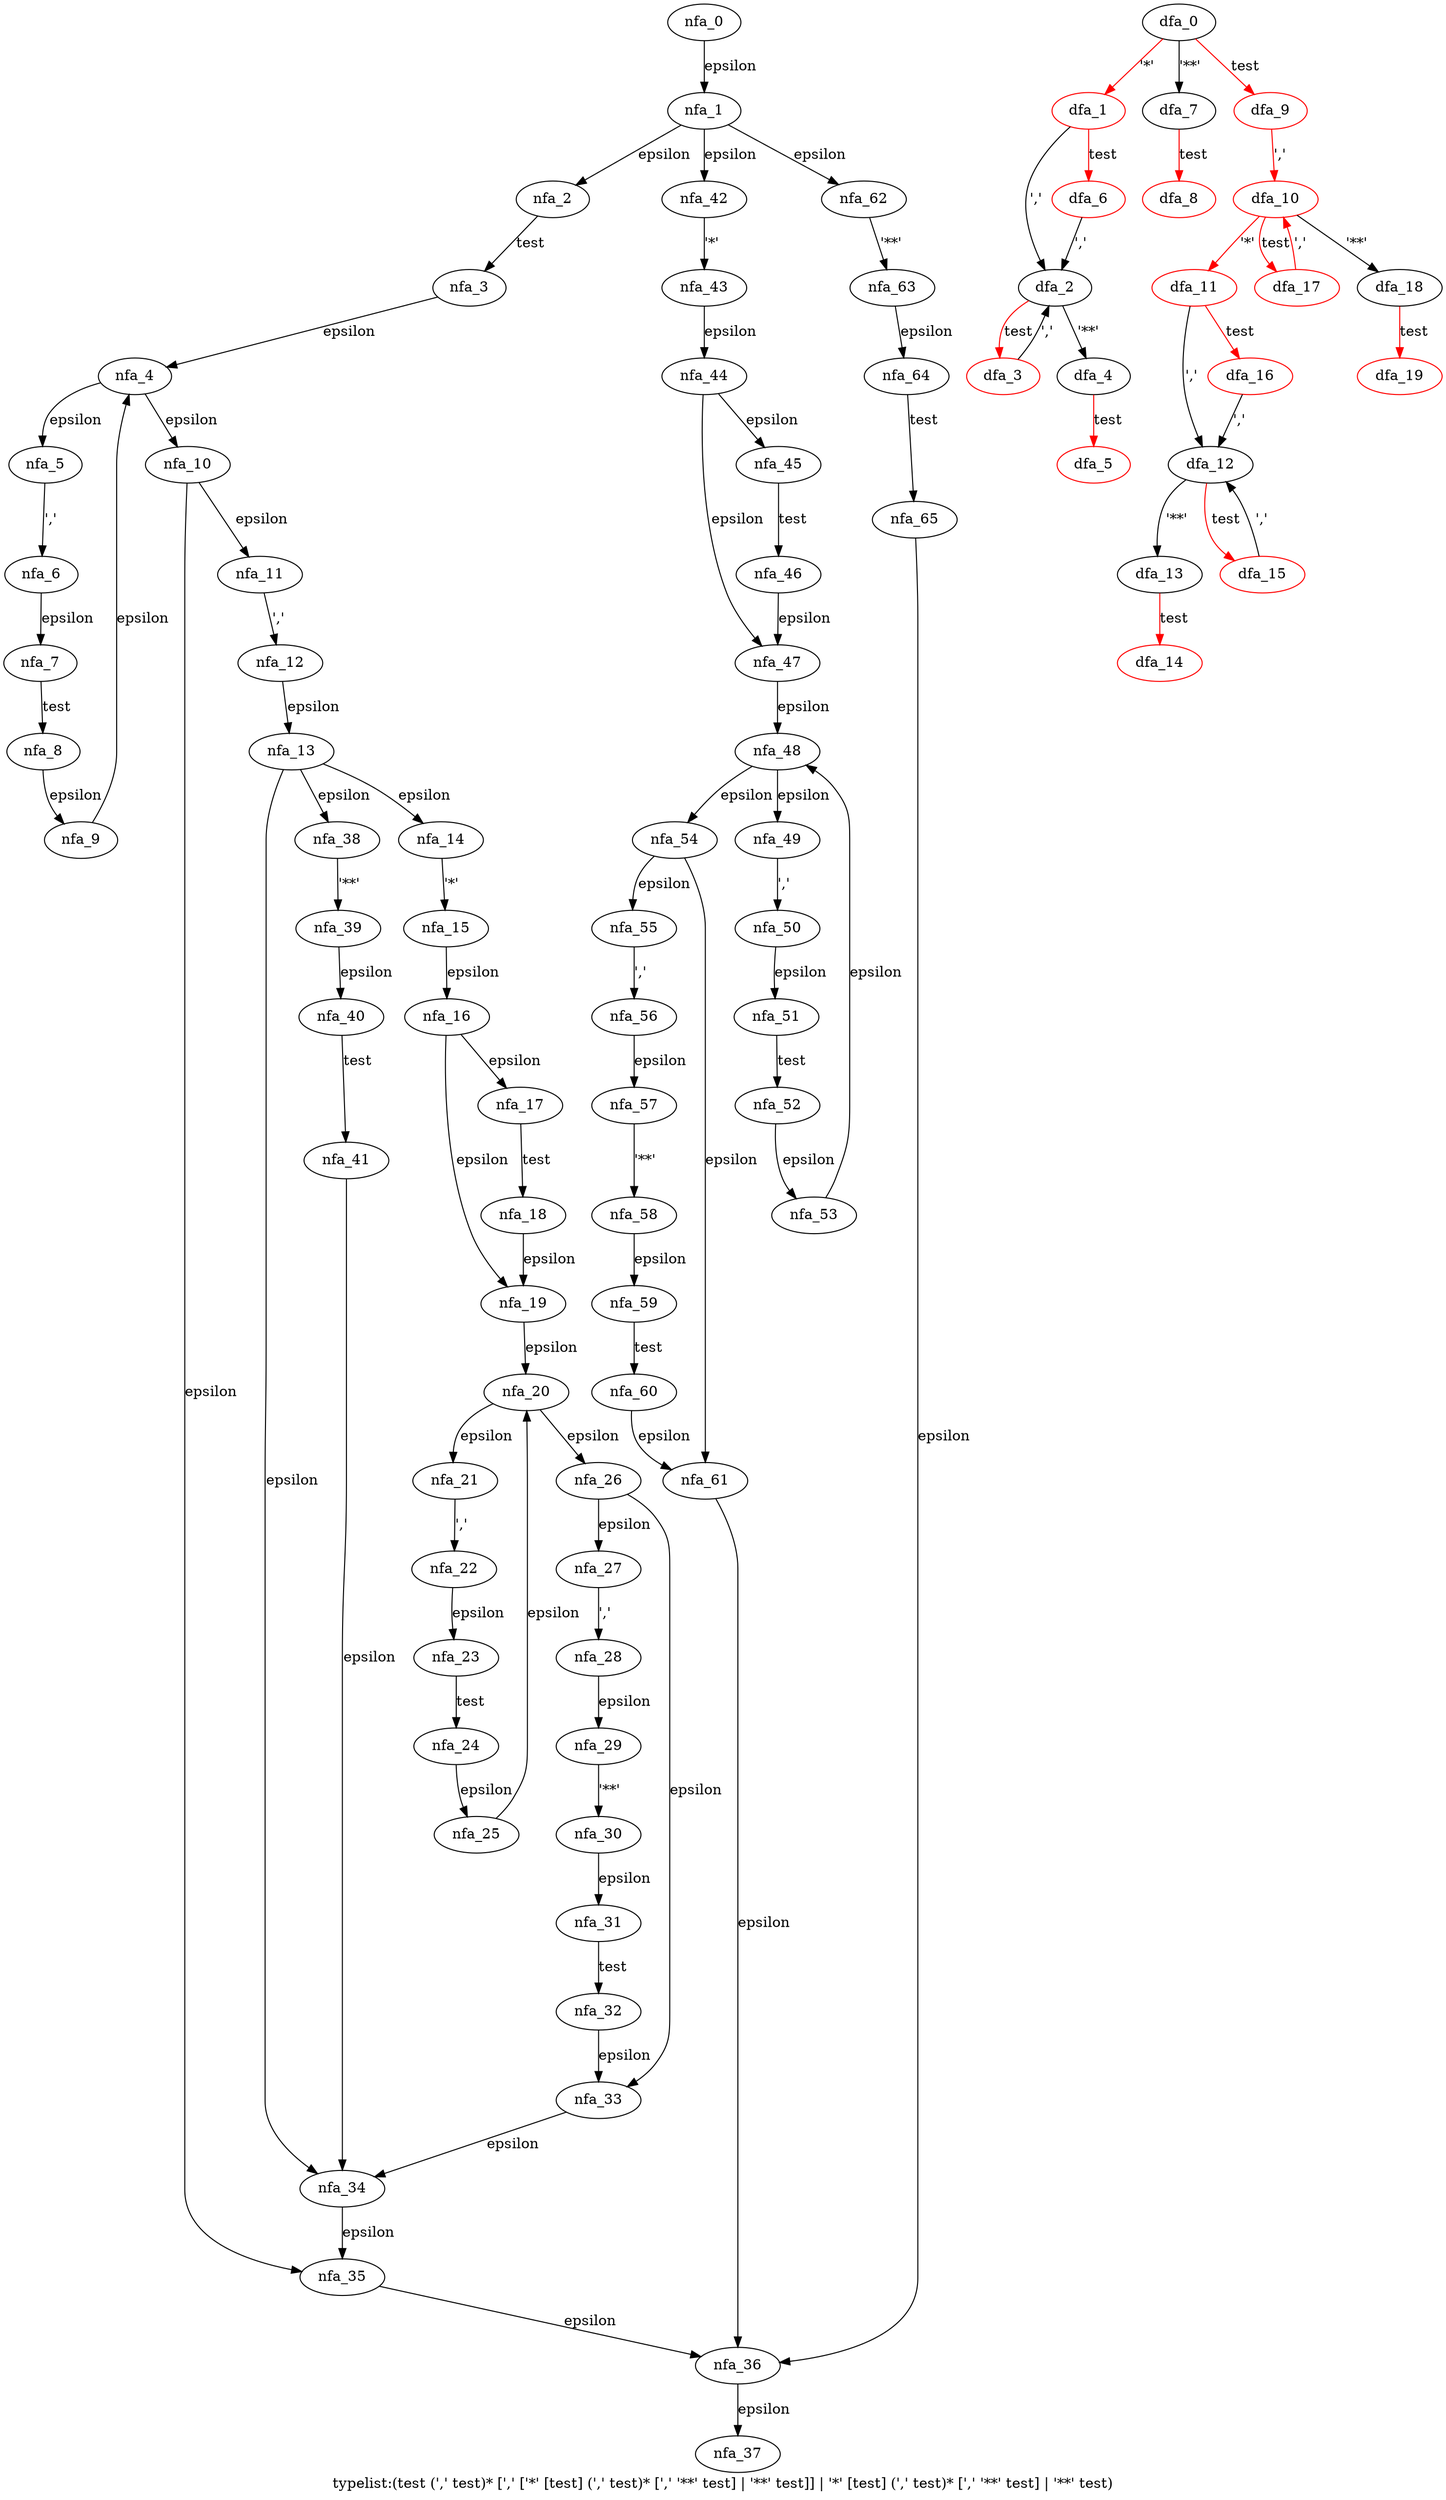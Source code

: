 digraph typelist {
 graph[label="typelist:(test (',' test)* [',' ['*' [test] (',' test)* [',' '**' test] | '**' test]] | '*' [test] (',' test)* [',' '**' test] | '**' test)"]
 subgraph typelist_nfa {
  nfa_0->nfa_1[label="epsilon"]
  nfa_1->nfa_2[label="epsilon"]
  nfa_2->nfa_3[label="test"]
  nfa_3->nfa_4[label="epsilon"]
  nfa_4->nfa_5[label="epsilon"]
  nfa_5->nfa_6[label="','"]
  nfa_6->nfa_7[label="epsilon"]
  nfa_7->nfa_8[label="test"]
  nfa_8->nfa_9[label="epsilon"]
  nfa_9->nfa_4[label="epsilon"]
  nfa_4->nfa_10[label="epsilon"]
  nfa_10->nfa_11[label="epsilon"]
  nfa_11->nfa_12[label="','"]
  nfa_12->nfa_13[label="epsilon"]
  nfa_13->nfa_14[label="epsilon"]
  nfa_14->nfa_15[label="'*'"]
  nfa_15->nfa_16[label="epsilon"]
  nfa_16->nfa_17[label="epsilon"]
  nfa_17->nfa_18[label="test"]
  nfa_18->nfa_19[label="epsilon"]
  nfa_19->nfa_20[label="epsilon"]
  nfa_20->nfa_21[label="epsilon"]
  nfa_21->nfa_22[label="','"]
  nfa_22->nfa_23[label="epsilon"]
  nfa_23->nfa_24[label="test"]
  nfa_24->nfa_25[label="epsilon"]
  nfa_25->nfa_20[label="epsilon"]
  nfa_20->nfa_26[label="epsilon"]
  nfa_26->nfa_27[label="epsilon"]
  nfa_27->nfa_28[label="','"]
  nfa_28->nfa_29[label="epsilon"]
  nfa_29->nfa_30[label="'**'"]
  nfa_30->nfa_31[label="epsilon"]
  nfa_31->nfa_32[label="test"]
  nfa_32->nfa_33[label="epsilon"]
  nfa_33->nfa_34[label="epsilon"]
  nfa_34->nfa_35[label="epsilon"]
  nfa_35->nfa_36[label="epsilon"]
  nfa_36->nfa_37[label="epsilon"]
  nfa_26->nfa_33[label="epsilon"]
  nfa_16->nfa_19[label="epsilon"]
  nfa_13->nfa_38[label="epsilon"]
  nfa_38->nfa_39[label="'**'"]
  nfa_39->nfa_40[label="epsilon"]
  nfa_40->nfa_41[label="test"]
  nfa_41->nfa_34[label="epsilon"]
  nfa_13->nfa_34[label="epsilon"]
  nfa_10->nfa_35[label="epsilon"]
  nfa_1->nfa_42[label="epsilon"]
  nfa_42->nfa_43[label="'*'"]
  nfa_43->nfa_44[label="epsilon"]
  nfa_44->nfa_45[label="epsilon"]
  nfa_45->nfa_46[label="test"]
  nfa_46->nfa_47[label="epsilon"]
  nfa_47->nfa_48[label="epsilon"]
  nfa_48->nfa_49[label="epsilon"]
  nfa_49->nfa_50[label="','"]
  nfa_50->nfa_51[label="epsilon"]
  nfa_51->nfa_52[label="test"]
  nfa_52->nfa_53[label="epsilon"]
  nfa_53->nfa_48[label="epsilon"]
  nfa_48->nfa_54[label="epsilon"]
  nfa_54->nfa_55[label="epsilon"]
  nfa_55->nfa_56[label="','"]
  nfa_56->nfa_57[label="epsilon"]
  nfa_57->nfa_58[label="'**'"]
  nfa_58->nfa_59[label="epsilon"]
  nfa_59->nfa_60[label="test"]
  nfa_60->nfa_61[label="epsilon"]
  nfa_61->nfa_36[label="epsilon"]
  nfa_54->nfa_61[label="epsilon"]
  nfa_44->nfa_47[label="epsilon"]
  nfa_1->nfa_62[label="epsilon"]
  nfa_62->nfa_63[label="'**'"]
  nfa_63->nfa_64[label="epsilon"]
  nfa_64->nfa_65[label="test"]
  nfa_65->nfa_36[label="epsilon"]
  }
 subgraph typelist_dfa {
  dfa_0->dfa_1[label="'*'",color=red]
  dfa_1->dfa_2[label="','"]
  dfa_2->dfa_3[label="test",color=red]
  dfa_3->dfa_2[label="','"]
  dfa_2->dfa_4[label="'**'"]
  dfa_4->dfa_5[label="test",color=red]
  dfa_1->dfa_6[label="test",color=red]
  dfa_6->dfa_2[label="','"]
  dfa_0->dfa_7[label="'**'"]
  dfa_7->dfa_8[label="test",color=red]
  dfa_0->dfa_9[label="test",color=red]
  dfa_9->dfa_10[label="','",color=red]
  dfa_10->dfa_11[label="'*'",color=red]
  dfa_11->dfa_12[label="','"]
  dfa_12->dfa_13[label="'**'"]
  dfa_13->dfa_14[label="test",color=red]
  dfa_12->dfa_15[label="test",color=red]
  dfa_15->dfa_12[label="','"]
  dfa_11->dfa_16[label="test",color=red]
  dfa_16->dfa_12[label="','"]
  dfa_10->dfa_17[label="test",color=red]
  dfa_17->dfa_10[label="','",color=red]
  dfa_10->dfa_18[label="'**'"]
  dfa_18->dfa_19[label="test",color=red]
  dfa_1[color=red]
  dfa_3[color=red]
  dfa_5[color=red]
  dfa_6[color=red]
  dfa_8[color=red]
  dfa_9[color=red]
  dfa_10[color=red]
  dfa_11[color=red]
  dfa_14[color=red]
  dfa_15[color=red]
  dfa_16[color=red]
  dfa_17[color=red]
  dfa_19[color=red]
  }
}
